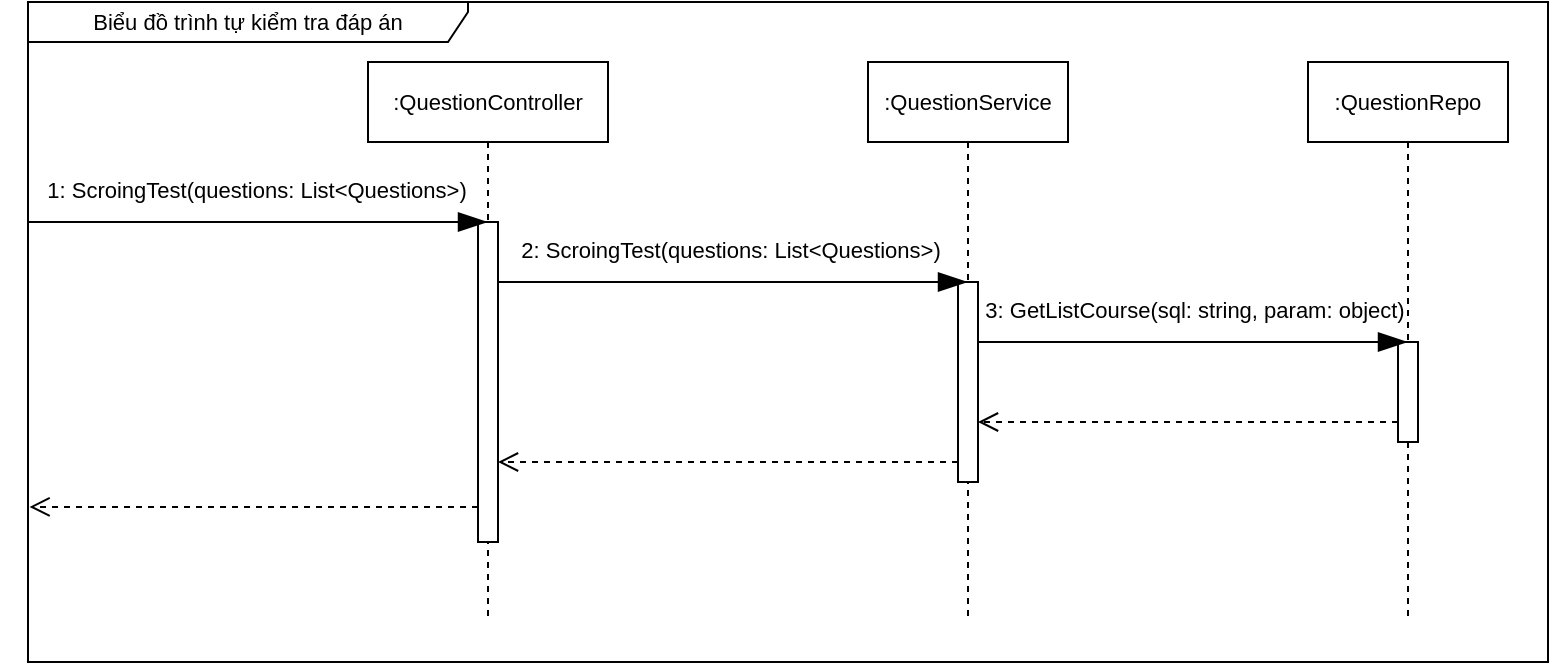 <mxfile version="13.9.9" type="device"><diagram id="W8jEJJPPE06x5hoISAD-" name="Page-1"><mxGraphModel dx="1024" dy="632" grid="1" gridSize="10" guides="1" tooltips="1" connect="1" arrows="1" fold="1" page="1" pageScale="1" pageWidth="850" pageHeight="1100" math="0" shadow="0"><root><mxCell id="0"/><mxCell id="1" parent="0"/><mxCell id="Oh_WcC76MY80_n_9VwAN-1" value="Biểu đồ trình tự kiểm tra đáp án" style="shape=umlFrame;whiteSpace=wrap;html=1;pointerEvents=0;width=220;height=20;fontSize=11;" vertex="1" parent="1"><mxGeometry x="40" y="130" width="760" height="330" as="geometry"/></mxCell><mxCell id="Oh_WcC76MY80_n_9VwAN-2" value=":QuestionController" style="shape=umlLifeline;perimeter=lifelinePerimeter;whiteSpace=wrap;html=1;container=1;dropTarget=0;collapsible=0;recursiveResize=0;outlineConnect=0;portConstraint=eastwest;newEdgeStyle={&quot;edgeStyle&quot;:&quot;elbowEdgeStyle&quot;,&quot;elbow&quot;:&quot;vertical&quot;,&quot;curved&quot;:0,&quot;rounded&quot;:0};fontSize=11;" vertex="1" parent="1"><mxGeometry x="210" y="160" width="120" height="280" as="geometry"/></mxCell><mxCell id="Oh_WcC76MY80_n_9VwAN-3" value="" style="html=1;points=[];perimeter=orthogonalPerimeter;outlineConnect=0;targetShapes=umlLifeline;portConstraint=eastwest;newEdgeStyle={&quot;edgeStyle&quot;:&quot;elbowEdgeStyle&quot;,&quot;elbow&quot;:&quot;vertical&quot;,&quot;curved&quot;:0,&quot;rounded&quot;:0};fontSize=11;" vertex="1" parent="Oh_WcC76MY80_n_9VwAN-2"><mxGeometry x="55" y="80" width="10" height="160" as="geometry"/></mxCell><mxCell id="Oh_WcC76MY80_n_9VwAN-4" value=":QuestionService" style="shape=umlLifeline;perimeter=lifelinePerimeter;whiteSpace=wrap;html=1;container=1;dropTarget=0;collapsible=0;recursiveResize=0;outlineConnect=0;portConstraint=eastwest;newEdgeStyle={&quot;edgeStyle&quot;:&quot;elbowEdgeStyle&quot;,&quot;elbow&quot;:&quot;vertical&quot;,&quot;curved&quot;:0,&quot;rounded&quot;:0};fontSize=11;" vertex="1" parent="1"><mxGeometry x="460" y="160" width="100" height="280" as="geometry"/></mxCell><mxCell id="Oh_WcC76MY80_n_9VwAN-5" value="" style="html=1;points=[];perimeter=orthogonalPerimeter;outlineConnect=0;targetShapes=umlLifeline;portConstraint=eastwest;newEdgeStyle={&quot;edgeStyle&quot;:&quot;elbowEdgeStyle&quot;,&quot;elbow&quot;:&quot;vertical&quot;,&quot;curved&quot;:0,&quot;rounded&quot;:0};fontSize=11;" vertex="1" parent="Oh_WcC76MY80_n_9VwAN-4"><mxGeometry x="45" y="110" width="10" height="100" as="geometry"/></mxCell><mxCell id="Oh_WcC76MY80_n_9VwAN-7" value=":QuestionRepo" style="shape=umlLifeline;perimeter=lifelinePerimeter;whiteSpace=wrap;html=1;container=1;dropTarget=0;collapsible=0;recursiveResize=0;outlineConnect=0;portConstraint=eastwest;newEdgeStyle={&quot;edgeStyle&quot;:&quot;elbowEdgeStyle&quot;,&quot;elbow&quot;:&quot;vertical&quot;,&quot;curved&quot;:0,&quot;rounded&quot;:0};fontSize=11;" vertex="1" parent="1"><mxGeometry x="680" y="160" width="100" height="280" as="geometry"/></mxCell><mxCell id="Oh_WcC76MY80_n_9VwAN-8" value="" style="html=1;points=[];perimeter=orthogonalPerimeter;outlineConnect=0;targetShapes=umlLifeline;portConstraint=eastwest;newEdgeStyle={&quot;edgeStyle&quot;:&quot;elbowEdgeStyle&quot;,&quot;elbow&quot;:&quot;vertical&quot;,&quot;curved&quot;:0,&quot;rounded&quot;:0};fontSize=11;" vertex="1" parent="Oh_WcC76MY80_n_9VwAN-7"><mxGeometry x="45" y="140" width="10" height="50" as="geometry"/></mxCell><mxCell id="Oh_WcC76MY80_n_9VwAN-10" value="" style="endArrow=blockThin;endFill=1;endSize=12;html=1;rounded=0;fontSize=11;" edge="1" parent="1" target="Oh_WcC76MY80_n_9VwAN-2"><mxGeometry width="160" relative="1" as="geometry"><mxPoint x="40" y="240" as="sourcePoint"/><mxPoint x="490" y="280" as="targetPoint"/></mxGeometry></mxCell><mxCell id="Oh_WcC76MY80_n_9VwAN-11" value="1:&amp;nbsp;ScroingTest(questions: List&amp;lt;Questions&amp;gt;)" style="edgeLabel;html=1;align=center;verticalAlign=middle;resizable=0;points=[];fontSize=11;" vertex="1" connectable="0" parent="Oh_WcC76MY80_n_9VwAN-10"><mxGeometry x="-0.191" y="4" relative="1" as="geometry"><mxPoint x="21" y="-12" as="offset"/></mxGeometry></mxCell><mxCell id="Oh_WcC76MY80_n_9VwAN-12" value="" style="endArrow=blockThin;endFill=1;endSize=12;html=1;rounded=0;fontSize=11;" edge="1" parent="1" source="Oh_WcC76MY80_n_9VwAN-3" target="Oh_WcC76MY80_n_9VwAN-4"><mxGeometry width="160" relative="1" as="geometry"><mxPoint x="340" y="280" as="sourcePoint"/><mxPoint x="610" y="280" as="targetPoint"/><Array as="points"><mxPoint x="380" y="270"/></Array></mxGeometry></mxCell><mxCell id="Oh_WcC76MY80_n_9VwAN-13" value="2:&amp;nbsp;ScroingTest(questions: List&amp;lt;Questions&amp;gt;)" style="edgeLabel;html=1;align=center;verticalAlign=middle;resizable=0;points=[];fontSize=11;" vertex="1" connectable="0" parent="Oh_WcC76MY80_n_9VwAN-12"><mxGeometry x="-0.191" y="4" relative="1" as="geometry"><mxPoint x="21" y="-12" as="offset"/></mxGeometry></mxCell><mxCell id="Oh_WcC76MY80_n_9VwAN-14" value="" style="endArrow=blockThin;endFill=1;endSize=12;html=1;rounded=0;fontSize=11;" edge="1" parent="1" source="Oh_WcC76MY80_n_9VwAN-5" target="Oh_WcC76MY80_n_9VwAN-7"><mxGeometry width="160" relative="1" as="geometry"><mxPoint x="510" y="300" as="sourcePoint"/><mxPoint x="725" y="300" as="targetPoint"/><Array as="points"><mxPoint x="615" y="300"/></Array></mxGeometry></mxCell><mxCell id="Oh_WcC76MY80_n_9VwAN-15" value="3:&amp;nbsp;GetListCourse(sql: string, param: object)" style="edgeLabel;html=1;align=center;verticalAlign=middle;resizable=0;points=[];fontSize=11;" vertex="1" connectable="0" parent="Oh_WcC76MY80_n_9VwAN-14"><mxGeometry x="-0.191" y="4" relative="1" as="geometry"><mxPoint x="21" y="-12" as="offset"/></mxGeometry></mxCell><mxCell id="Oh_WcC76MY80_n_9VwAN-16" value="" style="html=1;verticalAlign=bottom;endArrow=open;dashed=1;endSize=8;edgeStyle=elbowEdgeStyle;elbow=vertical;curved=0;rounded=0;" edge="1" parent="1" source="Oh_WcC76MY80_n_9VwAN-8" target="Oh_WcC76MY80_n_9VwAN-5"><mxGeometry relative="1" as="geometry"><mxPoint x="670" y="340" as="sourcePoint"/><mxPoint x="590" y="340" as="targetPoint"/><Array as="points"><mxPoint x="610" y="340"/></Array></mxGeometry></mxCell><mxCell id="Oh_WcC76MY80_n_9VwAN-17" value="" style="html=1;verticalAlign=bottom;endArrow=open;dashed=1;endSize=8;edgeStyle=elbowEdgeStyle;elbow=vertical;curved=0;rounded=0;" edge="1" parent="1" source="Oh_WcC76MY80_n_9VwAN-5" target="Oh_WcC76MY80_n_9VwAN-3"><mxGeometry relative="1" as="geometry"><mxPoint x="510" y="350" as="sourcePoint"/><mxPoint x="310" y="350" as="targetPoint"/><Array as="points"><mxPoint x="440" y="360"/><mxPoint x="420" y="330"/><mxPoint x="455" y="350"/></Array></mxGeometry></mxCell><mxCell id="Oh_WcC76MY80_n_9VwAN-18" value="" style="html=1;verticalAlign=bottom;endArrow=open;dashed=1;endSize=8;elbow=vertical;rounded=0;entryX=0.001;entryY=0.765;entryDx=0;entryDy=0;entryPerimeter=0;" edge="1" parent="1" source="Oh_WcC76MY80_n_9VwAN-3" target="Oh_WcC76MY80_n_9VwAN-1"><mxGeometry relative="1" as="geometry"><mxPoint x="230" y="360" as="sourcePoint"/><mxPoint x="50" y="350" as="targetPoint"/></mxGeometry></mxCell></root></mxGraphModel></diagram></mxfile>
